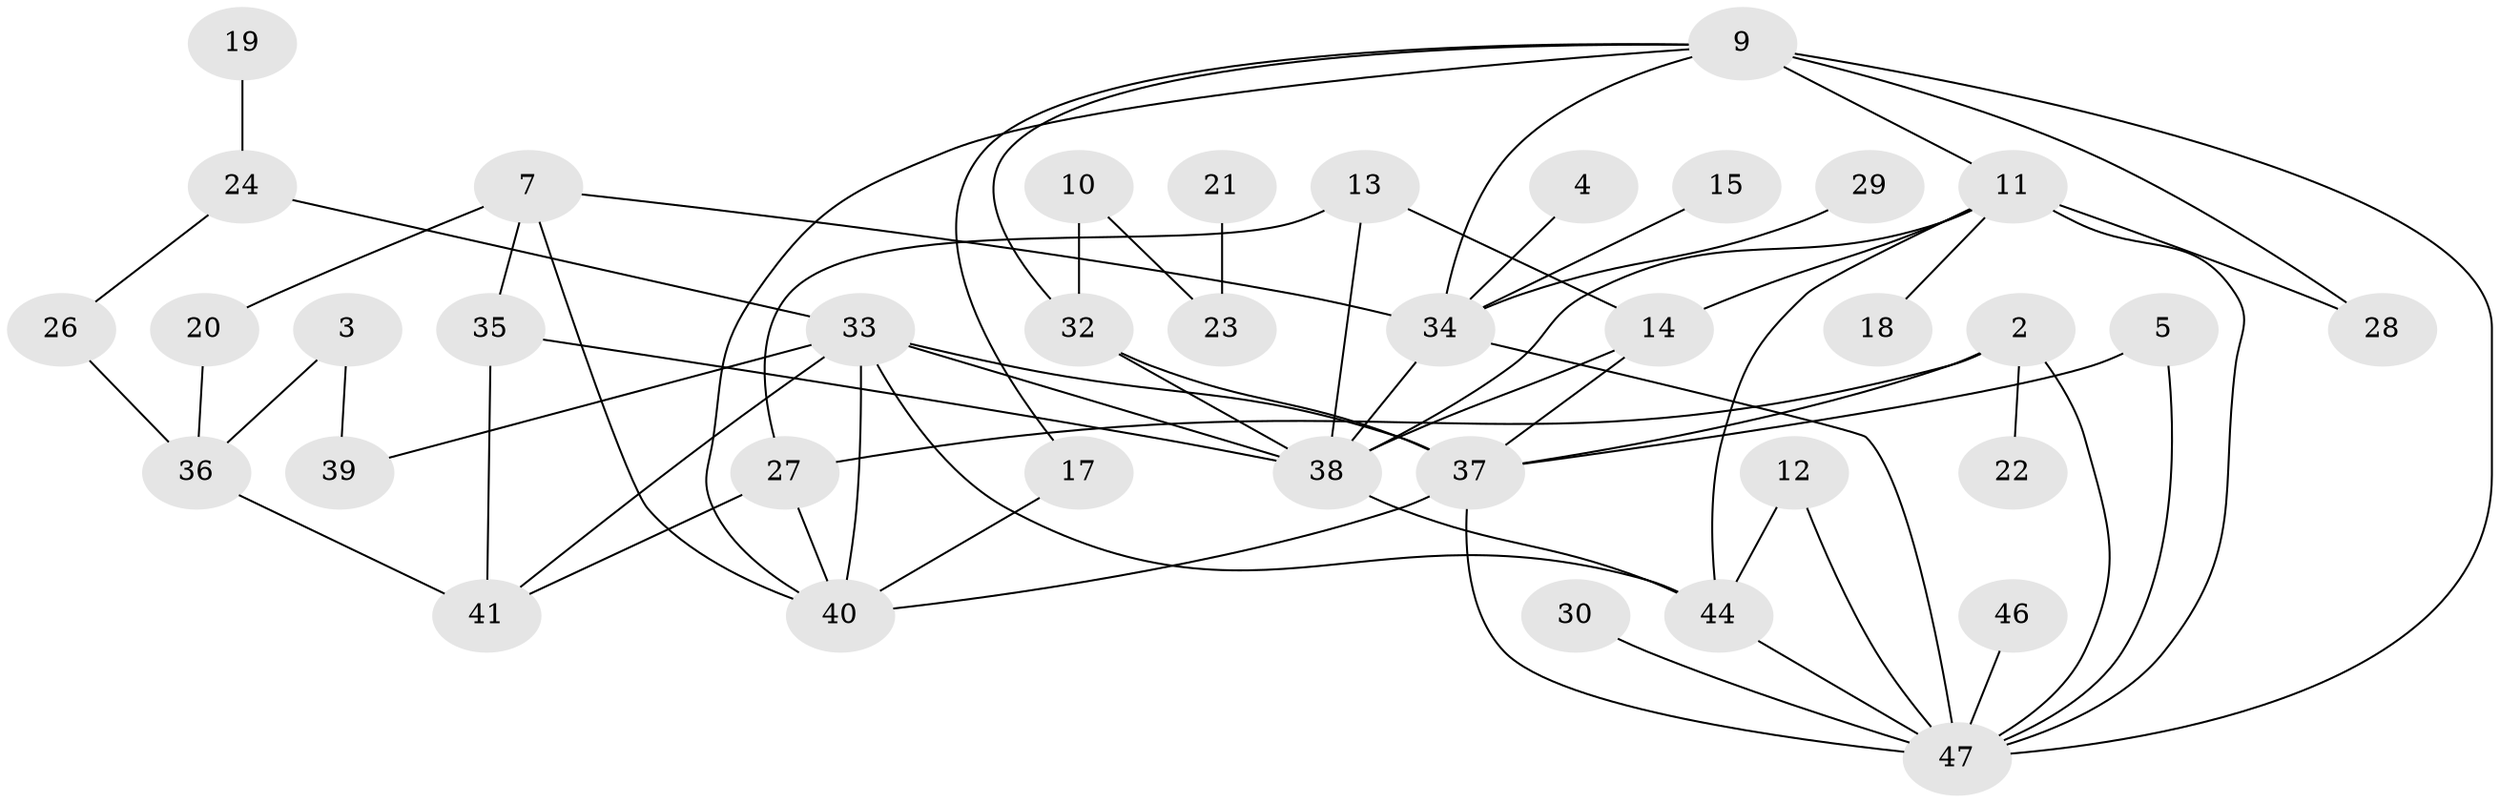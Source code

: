 // original degree distribution, {3: 0.24731182795698925, 5: 0.06451612903225806, 4: 0.11827956989247312, 0: 0.0967741935483871, 1: 0.1935483870967742, 2: 0.23655913978494625, 7: 0.010752688172043012, 6: 0.03225806451612903}
// Generated by graph-tools (version 1.1) at 2025/49/03/09/25 03:49:11]
// undirected, 38 vertices, 65 edges
graph export_dot {
graph [start="1"]
  node [color=gray90,style=filled];
  2;
  3;
  4;
  5;
  7;
  9;
  10;
  11;
  12;
  13;
  14;
  15;
  17;
  18;
  19;
  20;
  21;
  22;
  23;
  24;
  26;
  27;
  28;
  29;
  30;
  32;
  33;
  34;
  35;
  36;
  37;
  38;
  39;
  40;
  41;
  44;
  46;
  47;
  2 -- 22 [weight=1.0];
  2 -- 27 [weight=1.0];
  2 -- 37 [weight=1.0];
  2 -- 47 [weight=1.0];
  3 -- 36 [weight=1.0];
  3 -- 39 [weight=1.0];
  4 -- 34 [weight=1.0];
  5 -- 37 [weight=1.0];
  5 -- 47 [weight=1.0];
  7 -- 20 [weight=1.0];
  7 -- 34 [weight=1.0];
  7 -- 35 [weight=1.0];
  7 -- 40 [weight=1.0];
  9 -- 11 [weight=2.0];
  9 -- 17 [weight=1.0];
  9 -- 28 [weight=1.0];
  9 -- 32 [weight=1.0];
  9 -- 34 [weight=1.0];
  9 -- 40 [weight=1.0];
  9 -- 47 [weight=1.0];
  10 -- 23 [weight=1.0];
  10 -- 32 [weight=1.0];
  11 -- 14 [weight=1.0];
  11 -- 18 [weight=1.0];
  11 -- 28 [weight=1.0];
  11 -- 38 [weight=1.0];
  11 -- 44 [weight=1.0];
  11 -- 47 [weight=1.0];
  12 -- 44 [weight=1.0];
  12 -- 47 [weight=1.0];
  13 -- 14 [weight=1.0];
  13 -- 27 [weight=1.0];
  13 -- 38 [weight=1.0];
  14 -- 37 [weight=1.0];
  14 -- 38 [weight=1.0];
  15 -- 34 [weight=1.0];
  17 -- 40 [weight=1.0];
  19 -- 24 [weight=1.0];
  20 -- 36 [weight=1.0];
  21 -- 23 [weight=1.0];
  24 -- 26 [weight=1.0];
  24 -- 33 [weight=1.0];
  26 -- 36 [weight=2.0];
  27 -- 40 [weight=1.0];
  27 -- 41 [weight=1.0];
  29 -- 34 [weight=1.0];
  30 -- 47 [weight=1.0];
  32 -- 37 [weight=1.0];
  32 -- 38 [weight=1.0];
  33 -- 37 [weight=1.0];
  33 -- 38 [weight=1.0];
  33 -- 39 [weight=1.0];
  33 -- 40 [weight=1.0];
  33 -- 41 [weight=1.0];
  33 -- 44 [weight=1.0];
  34 -- 38 [weight=1.0];
  34 -- 47 [weight=1.0];
  35 -- 38 [weight=2.0];
  35 -- 41 [weight=1.0];
  36 -- 41 [weight=1.0];
  37 -- 40 [weight=1.0];
  37 -- 47 [weight=1.0];
  38 -- 44 [weight=1.0];
  44 -- 47 [weight=1.0];
  46 -- 47 [weight=1.0];
}
